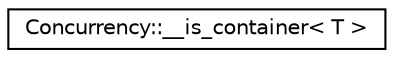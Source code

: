 digraph "Graphical Class Hierarchy"
{
  edge [fontname="Helvetica",fontsize="10",labelfontname="Helvetica",labelfontsize="10"];
  node [fontname="Helvetica",fontsize="10",shape=record];
  rankdir="LR";
  Node1 [label="Concurrency::__is_container\< T \>",height=0.2,width=0.4,color="black", fillcolor="white", style="filled",URL="$structConcurrency_1_1____is__container.html"];
}
